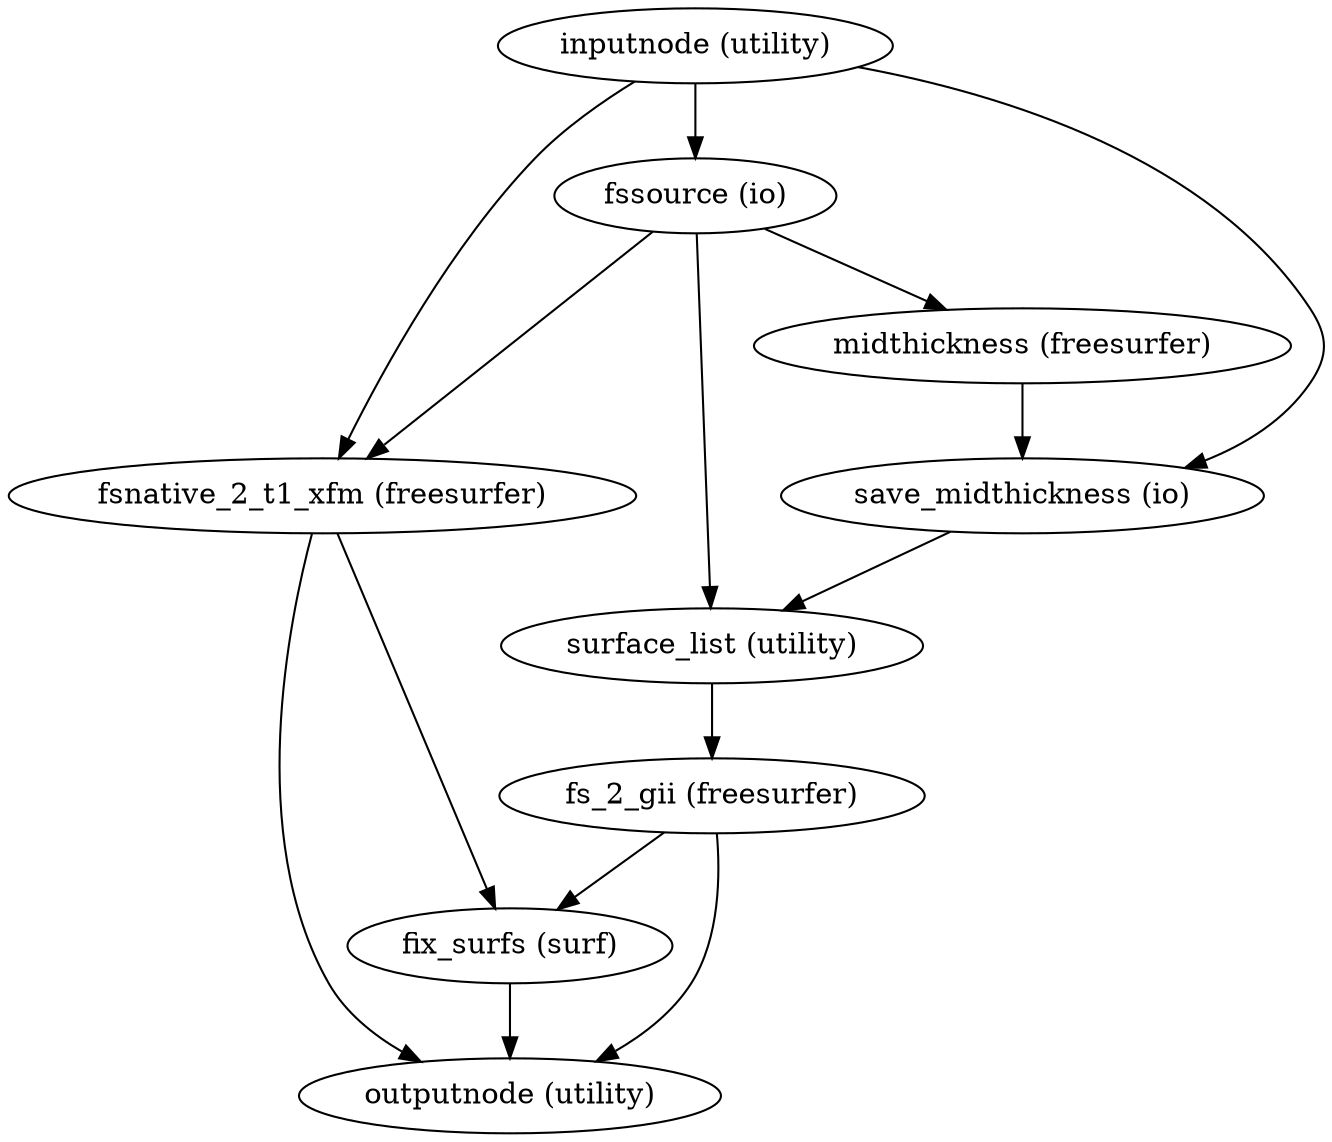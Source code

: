 strict digraph  {
"inputnode (utility)";
"fssource (io)";
"save_midthickness (io)";
"fsnative_2_t1_xfm (freesurfer)";
"midthickness (freesurfer)";
"surface_list (utility)";
"fix_surfs (surf)";
"outputnode (utility)";
"fs_2_gii (freesurfer)";
"inputnode (utility)" -> "fssource (io)";
"inputnode (utility)" -> "save_midthickness (io)";
"inputnode (utility)" -> "fsnative_2_t1_xfm (freesurfer)";
"fssource (io)" -> "fsnative_2_t1_xfm (freesurfer)";
"fssource (io)" -> "midthickness (freesurfer)";
"fssource (io)" -> "surface_list (utility)";
"save_midthickness (io)" -> "surface_list (utility)";
"fsnative_2_t1_xfm (freesurfer)" -> "fix_surfs (surf)";
"fsnative_2_t1_xfm (freesurfer)" -> "outputnode (utility)";
"midthickness (freesurfer)" -> "save_midthickness (io)";
"surface_list (utility)" -> "fs_2_gii (freesurfer)";
"fix_surfs (surf)" -> "outputnode (utility)";
"fs_2_gii (freesurfer)" -> "fix_surfs (surf)";
"fs_2_gii (freesurfer)" -> "outputnode (utility)";
}

